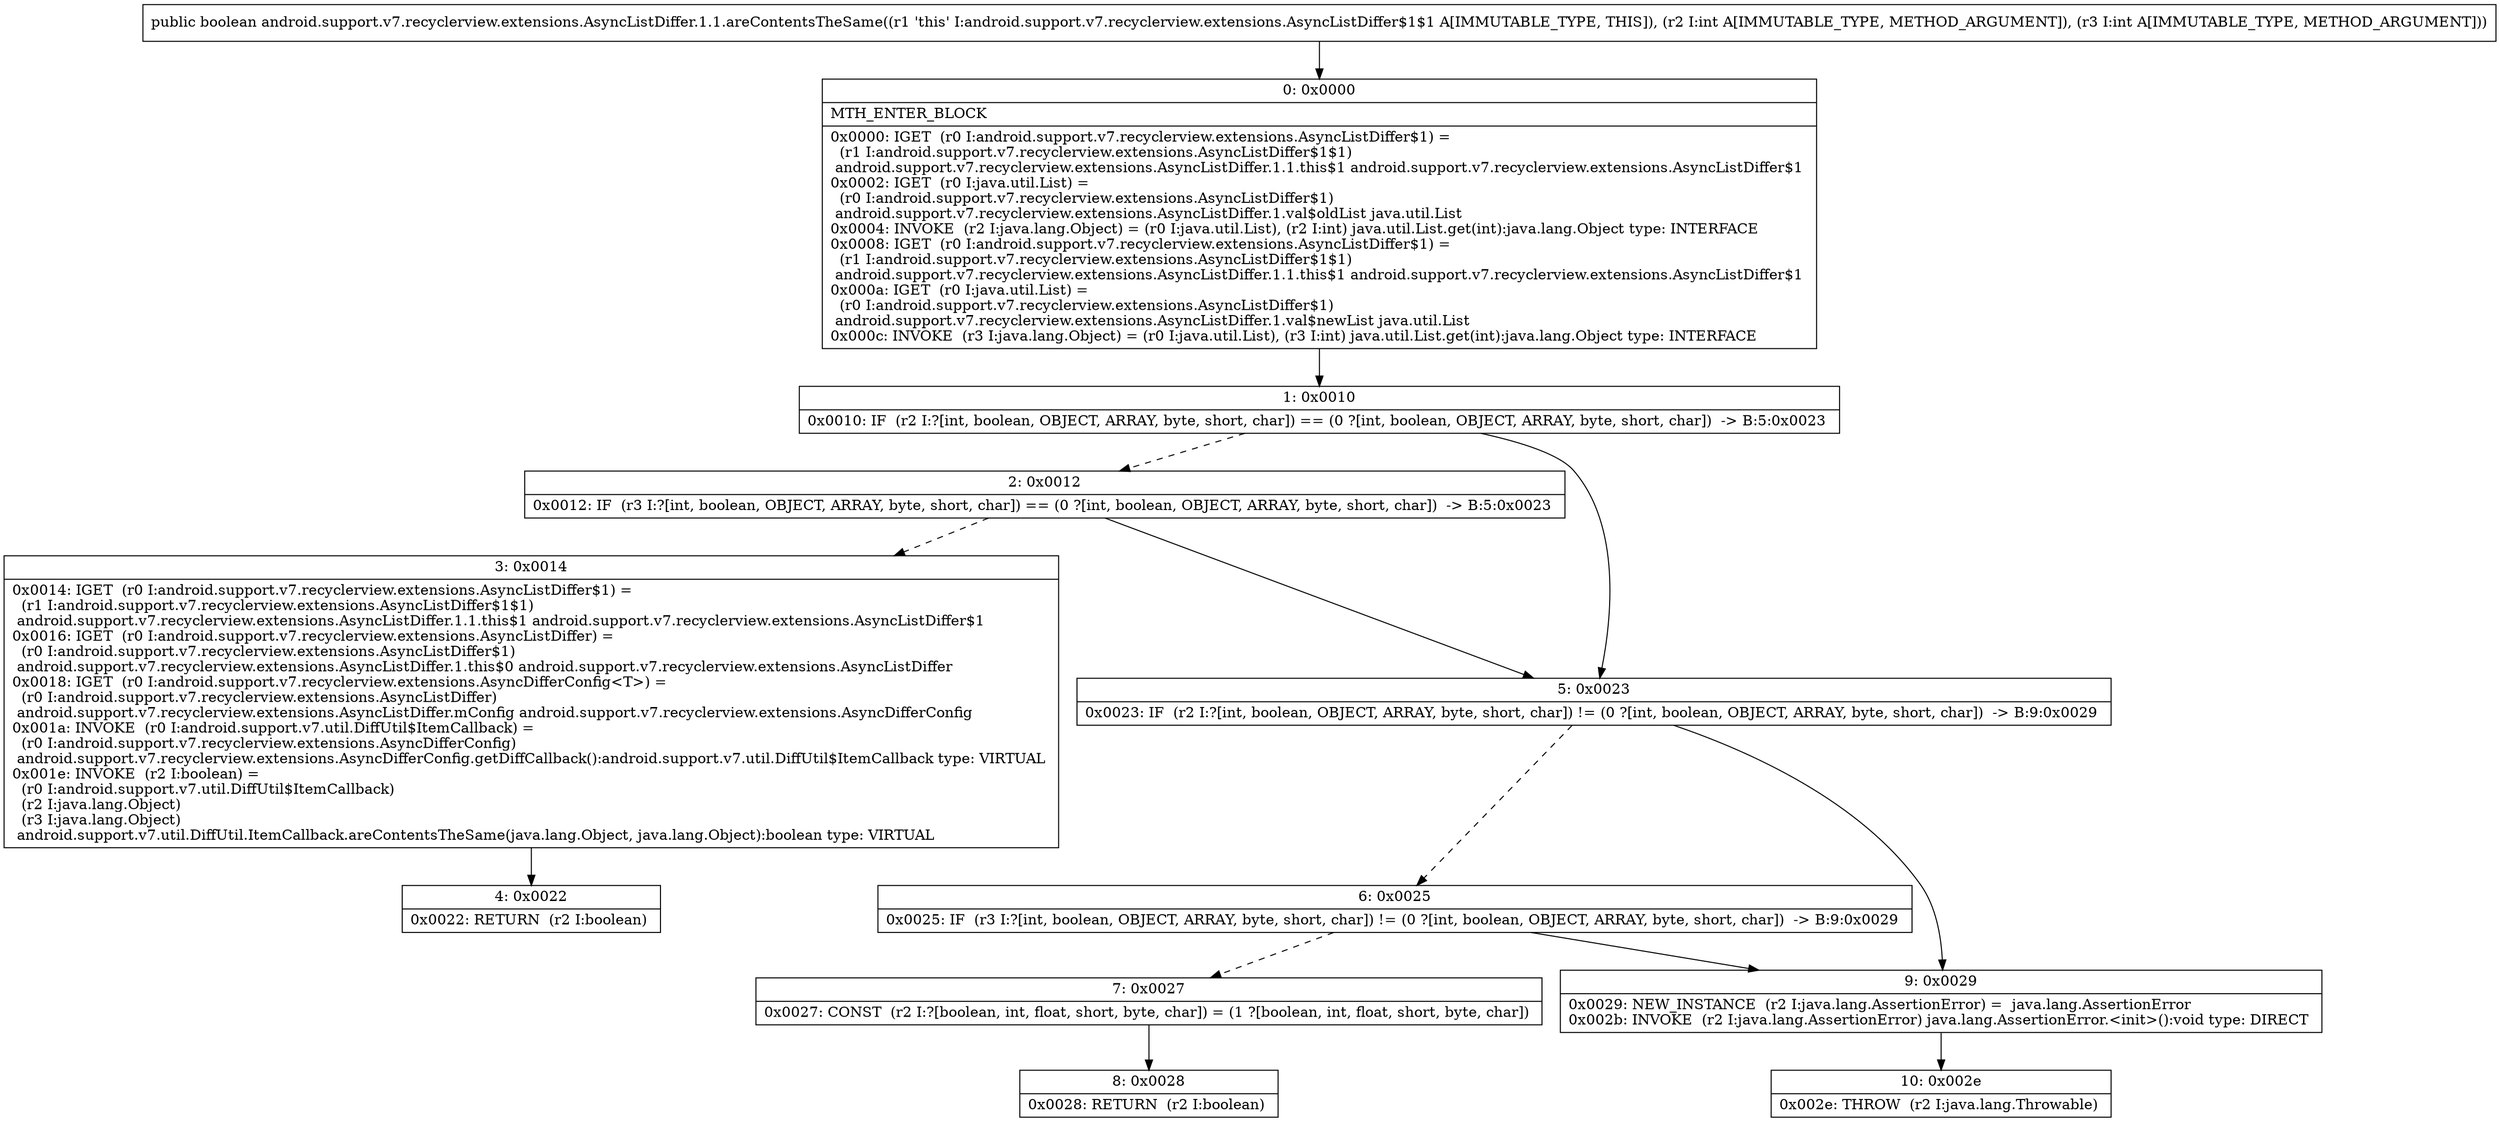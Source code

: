 digraph "CFG forandroid.support.v7.recyclerview.extensions.AsyncListDiffer.1.1.areContentsTheSame(II)Z" {
Node_0 [shape=record,label="{0\:\ 0x0000|MTH_ENTER_BLOCK\l|0x0000: IGET  (r0 I:android.support.v7.recyclerview.extensions.AsyncListDiffer$1) = \l  (r1 I:android.support.v7.recyclerview.extensions.AsyncListDiffer$1$1)\l android.support.v7.recyclerview.extensions.AsyncListDiffer.1.1.this$1 android.support.v7.recyclerview.extensions.AsyncListDiffer$1 \l0x0002: IGET  (r0 I:java.util.List) = \l  (r0 I:android.support.v7.recyclerview.extensions.AsyncListDiffer$1)\l android.support.v7.recyclerview.extensions.AsyncListDiffer.1.val$oldList java.util.List \l0x0004: INVOKE  (r2 I:java.lang.Object) = (r0 I:java.util.List), (r2 I:int) java.util.List.get(int):java.lang.Object type: INTERFACE \l0x0008: IGET  (r0 I:android.support.v7.recyclerview.extensions.AsyncListDiffer$1) = \l  (r1 I:android.support.v7.recyclerview.extensions.AsyncListDiffer$1$1)\l android.support.v7.recyclerview.extensions.AsyncListDiffer.1.1.this$1 android.support.v7.recyclerview.extensions.AsyncListDiffer$1 \l0x000a: IGET  (r0 I:java.util.List) = \l  (r0 I:android.support.v7.recyclerview.extensions.AsyncListDiffer$1)\l android.support.v7.recyclerview.extensions.AsyncListDiffer.1.val$newList java.util.List \l0x000c: INVOKE  (r3 I:java.lang.Object) = (r0 I:java.util.List), (r3 I:int) java.util.List.get(int):java.lang.Object type: INTERFACE \l}"];
Node_1 [shape=record,label="{1\:\ 0x0010|0x0010: IF  (r2 I:?[int, boolean, OBJECT, ARRAY, byte, short, char]) == (0 ?[int, boolean, OBJECT, ARRAY, byte, short, char])  \-\> B:5:0x0023 \l}"];
Node_2 [shape=record,label="{2\:\ 0x0012|0x0012: IF  (r3 I:?[int, boolean, OBJECT, ARRAY, byte, short, char]) == (0 ?[int, boolean, OBJECT, ARRAY, byte, short, char])  \-\> B:5:0x0023 \l}"];
Node_3 [shape=record,label="{3\:\ 0x0014|0x0014: IGET  (r0 I:android.support.v7.recyclerview.extensions.AsyncListDiffer$1) = \l  (r1 I:android.support.v7.recyclerview.extensions.AsyncListDiffer$1$1)\l android.support.v7.recyclerview.extensions.AsyncListDiffer.1.1.this$1 android.support.v7.recyclerview.extensions.AsyncListDiffer$1 \l0x0016: IGET  (r0 I:android.support.v7.recyclerview.extensions.AsyncListDiffer) = \l  (r0 I:android.support.v7.recyclerview.extensions.AsyncListDiffer$1)\l android.support.v7.recyclerview.extensions.AsyncListDiffer.1.this$0 android.support.v7.recyclerview.extensions.AsyncListDiffer \l0x0018: IGET  (r0 I:android.support.v7.recyclerview.extensions.AsyncDifferConfig\<T\>) = \l  (r0 I:android.support.v7.recyclerview.extensions.AsyncListDiffer)\l android.support.v7.recyclerview.extensions.AsyncListDiffer.mConfig android.support.v7.recyclerview.extensions.AsyncDifferConfig \l0x001a: INVOKE  (r0 I:android.support.v7.util.DiffUtil$ItemCallback) = \l  (r0 I:android.support.v7.recyclerview.extensions.AsyncDifferConfig)\l android.support.v7.recyclerview.extensions.AsyncDifferConfig.getDiffCallback():android.support.v7.util.DiffUtil$ItemCallback type: VIRTUAL \l0x001e: INVOKE  (r2 I:boolean) = \l  (r0 I:android.support.v7.util.DiffUtil$ItemCallback)\l  (r2 I:java.lang.Object)\l  (r3 I:java.lang.Object)\l android.support.v7.util.DiffUtil.ItemCallback.areContentsTheSame(java.lang.Object, java.lang.Object):boolean type: VIRTUAL \l}"];
Node_4 [shape=record,label="{4\:\ 0x0022|0x0022: RETURN  (r2 I:boolean) \l}"];
Node_5 [shape=record,label="{5\:\ 0x0023|0x0023: IF  (r2 I:?[int, boolean, OBJECT, ARRAY, byte, short, char]) != (0 ?[int, boolean, OBJECT, ARRAY, byte, short, char])  \-\> B:9:0x0029 \l}"];
Node_6 [shape=record,label="{6\:\ 0x0025|0x0025: IF  (r3 I:?[int, boolean, OBJECT, ARRAY, byte, short, char]) != (0 ?[int, boolean, OBJECT, ARRAY, byte, short, char])  \-\> B:9:0x0029 \l}"];
Node_7 [shape=record,label="{7\:\ 0x0027|0x0027: CONST  (r2 I:?[boolean, int, float, short, byte, char]) = (1 ?[boolean, int, float, short, byte, char]) \l}"];
Node_8 [shape=record,label="{8\:\ 0x0028|0x0028: RETURN  (r2 I:boolean) \l}"];
Node_9 [shape=record,label="{9\:\ 0x0029|0x0029: NEW_INSTANCE  (r2 I:java.lang.AssertionError) =  java.lang.AssertionError \l0x002b: INVOKE  (r2 I:java.lang.AssertionError) java.lang.AssertionError.\<init\>():void type: DIRECT \l}"];
Node_10 [shape=record,label="{10\:\ 0x002e|0x002e: THROW  (r2 I:java.lang.Throwable) \l}"];
MethodNode[shape=record,label="{public boolean android.support.v7.recyclerview.extensions.AsyncListDiffer.1.1.areContentsTheSame((r1 'this' I:android.support.v7.recyclerview.extensions.AsyncListDiffer$1$1 A[IMMUTABLE_TYPE, THIS]), (r2 I:int A[IMMUTABLE_TYPE, METHOD_ARGUMENT]), (r3 I:int A[IMMUTABLE_TYPE, METHOD_ARGUMENT])) }"];
MethodNode -> Node_0;
Node_0 -> Node_1;
Node_1 -> Node_2[style=dashed];
Node_1 -> Node_5;
Node_2 -> Node_3[style=dashed];
Node_2 -> Node_5;
Node_3 -> Node_4;
Node_5 -> Node_6[style=dashed];
Node_5 -> Node_9;
Node_6 -> Node_7[style=dashed];
Node_6 -> Node_9;
Node_7 -> Node_8;
Node_9 -> Node_10;
}

